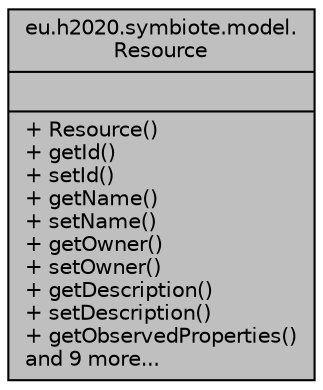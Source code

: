 digraph "eu.h2020.symbiote.model.Resource"
{
  edge [fontname="Helvetica",fontsize="10",labelfontname="Helvetica",labelfontsize="10"];
  node [fontname="Helvetica",fontsize="10",shape=record];
  Node1 [label="{eu.h2020.symbiote.model.\lResource\n||+ Resource()\l+ getId()\l+ setId()\l+ getName()\l+ setName()\l+ getOwner()\l+ setOwner()\l+ getDescription()\l+ setDescription()\l+ getObservedProperties()\land 9 more...\l}",height=0.2,width=0.4,color="black", fillcolor="grey75", style="filled", fontcolor="black"];
}
